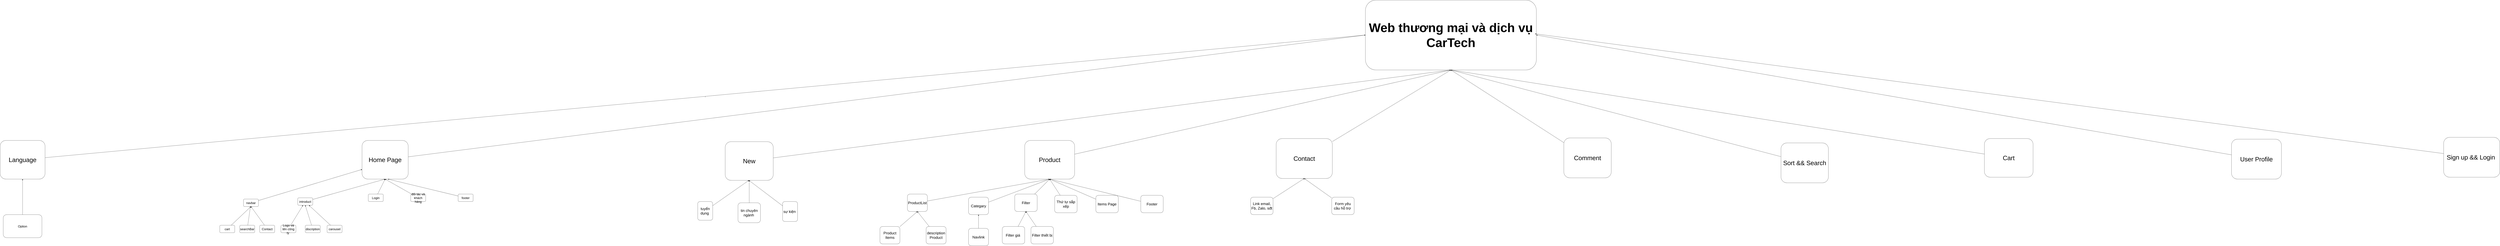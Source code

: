 <mxfile>
    <diagram id="WAVxq-2QbWrq3yw6K1-W" name="Page-1">
        <mxGraphModel dx="15690" dy="2808" grid="1" gridSize="10" guides="1" tooltips="1" connect="1" arrows="1" fold="1" page="1" pageScale="1" pageWidth="850" pageHeight="1100" math="0" shadow="0">
            <root>
                <mxCell id="0"/>
                <mxCell id="1" parent="0"/>
                <mxCell id="2" value="&lt;font style=&quot;font-size: 100px;&quot;&gt;Web thương mại và dịch vụ CarTech&lt;/font&gt;" style="rounded=1;whiteSpace=wrap;html=1;fontStyle=1;fontSize=25;" parent="1" vertex="1">
                    <mxGeometry x="-1020" y="-1100" width="1370" height="560" as="geometry"/>
                </mxCell>
                <mxCell id="278" style="edgeStyle=none;html=1;entryX=0;entryY=0.5;entryDx=0;entryDy=0;fontSize=13;" parent="1" source="3" target="2" edge="1">
                    <mxGeometry relative="1" as="geometry"/>
                </mxCell>
                <mxCell id="3" value="Home Page" style="rounded=1;whiteSpace=wrap;html=1;fontSize=50;" parent="1" vertex="1">
                    <mxGeometry x="-9060" y="25" width="370" height="310" as="geometry"/>
                </mxCell>
                <mxCell id="12" style="edgeStyle=none;html=1;entryX=0.5;entryY=1;entryDx=0;entryDy=0;" parent="1" source="4" target="2" edge="1">
                    <mxGeometry relative="1" as="geometry">
                        <mxPoint x="410" y="80" as="targetPoint"/>
                    </mxGeometry>
                </mxCell>
                <mxCell id="4" value="Contact" style="rounded=1;whiteSpace=wrap;html=1;fontSize=50;" parent="1" vertex="1">
                    <mxGeometry x="-1735" y="10" width="450" height="320" as="geometry"/>
                </mxCell>
                <mxCell id="9" style="edgeStyle=none;html=1;entryX=0.5;entryY=1;entryDx=0;entryDy=0;" parent="1" source="5" target="2" edge="1">
                    <mxGeometry relative="1" as="geometry"/>
                </mxCell>
                <mxCell id="5" value="Product" style="rounded=1;whiteSpace=wrap;html=1;fontSize=50;" parent="1" vertex="1">
                    <mxGeometry x="-3750" y="25" width="400" height="310" as="geometry"/>
                </mxCell>
                <mxCell id="282" style="edgeStyle=none;html=1;entryX=0.5;entryY=1;entryDx=0;entryDy=0;fontSize=100;" edge="1" parent="1" source="6" target="2">
                    <mxGeometry relative="1" as="geometry"/>
                </mxCell>
                <mxCell id="6" value="New" style="rounded=1;whiteSpace=wrap;html=1;fontSize=50;" parent="1" vertex="1">
                    <mxGeometry x="-6150" y="35" width="385" height="310" as="geometry"/>
                </mxCell>
                <mxCell id="237" style="edgeStyle=none;html=1;entryX=0.5;entryY=1;entryDx=0;entryDy=0;" parent="1" source="231" target="3" edge="1">
                    <mxGeometry relative="1" as="geometry"/>
                </mxCell>
                <mxCell id="231" value="introduct" style="rounded=1;whiteSpace=wrap;html=1;fontSize=25;" parent="1" vertex="1">
                    <mxGeometry x="-9575" y="485" width="120" height="60" as="geometry"/>
                </mxCell>
                <mxCell id="242" style="edgeStyle=none;html=1;entryX=0.561;entryY=1;entryDx=0;entryDy=0;entryPerimeter=0;" parent="1" source="232" target="3" edge="1">
                    <mxGeometry relative="1" as="geometry"/>
                </mxCell>
                <mxCell id="232" value="footer" style="rounded=1;whiteSpace=wrap;html=1;fontSize=25;" parent="1" vertex="1">
                    <mxGeometry x="-8290" y="455" width="120" height="60" as="geometry"/>
                </mxCell>
                <mxCell id="270" style="edgeStyle=none;html=1;entryX=0.5;entryY=1;entryDx=0;entryDy=0;fontSize=13;" parent="1" source="233" target="3" edge="1">
                    <mxGeometry relative="1" as="geometry"/>
                </mxCell>
                <mxCell id="233" value="đối tác và khách hàng" style="rounded=1;whiteSpace=wrap;html=1;fontSize=25;" parent="1" vertex="1">
                    <mxGeometry x="-8670" y="455" width="120" height="60" as="geometry"/>
                </mxCell>
                <mxCell id="271" style="edgeStyle=none;html=1;entryX=0;entryY=0.75;entryDx=0;entryDy=0;fontSize=13;" parent="1" source="246" target="3" edge="1">
                    <mxGeometry relative="1" as="geometry"/>
                </mxCell>
                <mxCell id="246" value="navbar" style="rounded=1;whiteSpace=wrap;html=1;fontSize=25;" parent="1" vertex="1">
                    <mxGeometry x="-10010" y="495" width="120" height="60" as="geometry"/>
                </mxCell>
                <mxCell id="261" style="edgeStyle=none;html=1;fontSize=25;" parent="1" source="251" target="231" edge="1">
                    <mxGeometry relative="1" as="geometry"/>
                </mxCell>
                <mxCell id="251" value="Logo và tên công ty&amp;nbsp;" style="rounded=1;whiteSpace=wrap;html=1;fontSize=25;" parent="1" vertex="1">
                    <mxGeometry x="-9710" y="705" width="120" height="60" as="geometry"/>
                </mxCell>
                <mxCell id="263" style="edgeStyle=none;html=1;entryX=0.75;entryY=1;entryDx=0;entryDy=0;fontSize=25;" parent="1" source="253" target="231" edge="1">
                    <mxGeometry relative="1" as="geometry"/>
                </mxCell>
                <mxCell id="253" value="carousel" style="rounded=1;whiteSpace=wrap;html=1;fontSize=25;" parent="1" vertex="1">
                    <mxGeometry x="-9340" y="705" width="120" height="60" as="geometry"/>
                </mxCell>
                <mxCell id="262" style="edgeStyle=none;html=1;entryX=0.5;entryY=1;entryDx=0;entryDy=0;fontSize=25;" parent="1" source="254" target="231" edge="1">
                    <mxGeometry relative="1" as="geometry"/>
                </mxCell>
                <mxCell id="254" value="discription" style="rounded=1;whiteSpace=wrap;html=1;fontSize=25;" parent="1" vertex="1">
                    <mxGeometry x="-9515" y="705" width="120" height="60" as="geometry"/>
                </mxCell>
                <mxCell id="269" style="edgeStyle=none;html=1;entryX=0.5;entryY=1;entryDx=0;entryDy=0;fontSize=13;" parent="1" source="264" target="3" edge="1">
                    <mxGeometry relative="1" as="geometry"/>
                </mxCell>
                <mxCell id="264" value="Login" style="rounded=1;whiteSpace=wrap;html=1;fontSize=25;" parent="1" vertex="1">
                    <mxGeometry x="-9010" y="455" width="120" height="60" as="geometry"/>
                </mxCell>
                <mxCell id="274" style="edgeStyle=none;html=1;fontSize=25;" parent="1" source="266" target="246" edge="1">
                    <mxGeometry relative="1" as="geometry"/>
                </mxCell>
                <mxCell id="266" value="searchBar" style="rounded=1;whiteSpace=wrap;html=1;fontSize=25;" parent="1" vertex="1">
                    <mxGeometry x="-10040" y="705" width="120" height="60" as="geometry"/>
                </mxCell>
                <mxCell id="275" style="edgeStyle=none;html=1;entryX=0.5;entryY=1;entryDx=0;entryDy=0;fontSize=25;" parent="1" source="267" target="246" edge="1">
                    <mxGeometry relative="1" as="geometry"/>
                </mxCell>
                <mxCell id="267" value="Contact" style="rounded=1;whiteSpace=wrap;html=1;fontSize=25;" parent="1" vertex="1">
                    <mxGeometry x="-9880" y="705" width="120" height="60" as="geometry"/>
                </mxCell>
                <mxCell id="273" style="edgeStyle=none;html=1;entryX=0.5;entryY=1;entryDx=0;entryDy=0;fontSize=25;" parent="1" source="272" target="246" edge="1">
                    <mxGeometry relative="1" as="geometry"/>
                </mxCell>
                <mxCell id="272" value="cart" style="rounded=1;whiteSpace=wrap;html=1;fontSize=25;" parent="1" vertex="1">
                    <mxGeometry x="-10200" y="705" width="120" height="60" as="geometry"/>
                </mxCell>
                <mxCell id="294" style="edgeStyle=none;html=1;entryX=1;entryY=0.5;entryDx=0;entryDy=0;fontSize=50;" edge="1" parent="1" source="276" target="2">
                    <mxGeometry relative="1" as="geometry"/>
                </mxCell>
                <mxCell id="276" value="User Profile" style="rounded=1;whiteSpace=wrap;html=1;fontSize=50;" parent="1" vertex="1">
                    <mxGeometry x="5920" y="15" width="400" height="320" as="geometry"/>
                </mxCell>
                <mxCell id="280" value="z" style="edgeStyle=none;html=1;entryX=0;entryY=0.5;entryDx=0;entryDy=0;fontSize=13;" parent="1" source="279" target="2" edge="1">
                    <mxGeometry relative="1" as="geometry"/>
                </mxCell>
                <mxCell id="279" value="Language" style="rounded=1;whiteSpace=wrap;html=1;fontSize=50;" parent="1" vertex="1">
                    <mxGeometry x="-11960" y="25" width="360" height="310" as="geometry"/>
                </mxCell>
                <mxCell id="287" style="edgeStyle=none;html=1;entryX=0.5;entryY=1;entryDx=0;entryDy=0;fontSize=50;" edge="1" parent="1" source="283" target="2">
                    <mxGeometry relative="1" as="geometry"/>
                </mxCell>
                <mxCell id="283" value="Comment" style="rounded=1;whiteSpace=wrap;html=1;fontSize=50;" vertex="1" parent="1">
                    <mxGeometry x="570" y="5" width="380" height="320" as="geometry"/>
                </mxCell>
                <mxCell id="292" style="edgeStyle=none;html=1;entryX=0.5;entryY=1;entryDx=0;entryDy=0;fontSize=50;" edge="1" parent="1" source="284" target="2">
                    <mxGeometry relative="1" as="geometry"/>
                </mxCell>
                <mxCell id="284" value="Sort &amp;amp;&amp;amp; Search" style="rounded=1;whiteSpace=wrap;html=1;fontSize=50;" vertex="1" parent="1">
                    <mxGeometry x="2310" y="45" width="380" height="320" as="geometry"/>
                </mxCell>
                <mxCell id="293" style="edgeStyle=none;html=1;entryX=0.5;entryY=1;entryDx=0;entryDy=0;fontSize=50;" edge="1" parent="1" source="285" target="2">
                    <mxGeometry relative="1" as="geometry"/>
                </mxCell>
                <mxCell id="285" value="Cart" style="rounded=1;whiteSpace=wrap;html=1;fontSize=50;" vertex="1" parent="1">
                    <mxGeometry x="3940" y="10" width="390" height="310" as="geometry"/>
                </mxCell>
                <mxCell id="295" style="edgeStyle=none;html=1;fontSize=50;" edge="1" parent="1" source="286">
                    <mxGeometry relative="1" as="geometry">
                        <mxPoint x="340" y="-830" as="targetPoint"/>
                    </mxGeometry>
                </mxCell>
                <mxCell id="286" value="Sign up &amp;amp;&amp;amp; Login&amp;nbsp;" style="rounded=1;whiteSpace=wrap;html=1;fontSize=50;" vertex="1" parent="1">
                    <mxGeometry x="7620" width="450" height="320" as="geometry"/>
                </mxCell>
                <mxCell id="306" style="edgeStyle=none;html=1;fontSize=30;" edge="1" parent="1" source="299">
                    <mxGeometry relative="1" as="geometry">
                        <mxPoint x="-5960" y="345" as="targetPoint"/>
                    </mxGeometry>
                </mxCell>
                <mxCell id="299" value="tuyển dụng&amp;nbsp;" style="rounded=1;whiteSpace=wrap;html=1;fontSize=30;" vertex="1" parent="1">
                    <mxGeometry x="-6370" y="515" width="120" height="150" as="geometry"/>
                </mxCell>
                <mxCell id="304" style="edgeStyle=none;html=1;fontSize=30;" edge="1" parent="1" source="301" target="6">
                    <mxGeometry relative="1" as="geometry"/>
                </mxCell>
                <mxCell id="301" value="tin chuyên ngành&amp;nbsp;" style="rounded=1;whiteSpace=wrap;html=1;fontSize=30;" vertex="1" parent="1">
                    <mxGeometry x="-6047.5" y="525" width="180" height="160" as="geometry"/>
                </mxCell>
                <mxCell id="305" style="edgeStyle=none;html=1;fontSize=30;" edge="1" parent="1" source="302">
                    <mxGeometry relative="1" as="geometry">
                        <mxPoint x="-5960" y="345" as="targetPoint"/>
                    </mxGeometry>
                </mxCell>
                <mxCell id="302" value="sự kiện&amp;nbsp;" style="rounded=1;whiteSpace=wrap;html=1;fontSize=30;" vertex="1" parent="1">
                    <mxGeometry x="-5690" y="515" width="120" height="160" as="geometry"/>
                </mxCell>
                <mxCell id="318" style="edgeStyle=none;html=1;entryX=0.5;entryY=1;entryDx=0;entryDy=0;fontSize=30;" edge="1" parent="1" source="307" target="5">
                    <mxGeometry relative="1" as="geometry"/>
                </mxCell>
                <mxCell id="307" value="ProductList" style="rounded=1;whiteSpace=wrap;html=1;fontSize=30;" vertex="1" parent="1">
                    <mxGeometry x="-4690" y="455" width="160" height="140" as="geometry"/>
                </mxCell>
                <mxCell id="317" style="edgeStyle=none;html=1;entryX=0.5;entryY=1;entryDx=0;entryDy=0;fontSize=30;" edge="1" parent="1" source="310" target="5">
                    <mxGeometry relative="1" as="geometry"/>
                </mxCell>
                <mxCell id="310" value="Categary" style="rounded=1;whiteSpace=wrap;html=1;fontSize=30;" vertex="1" parent="1">
                    <mxGeometry x="-4200" y="480" width="160" height="140" as="geometry"/>
                </mxCell>
                <mxCell id="321" style="edgeStyle=none;html=1;entryX=0.5;entryY=1;entryDx=0;entryDy=0;fontSize=30;" edge="1" parent="1" source="312" target="5">
                    <mxGeometry relative="1" as="geometry"/>
                </mxCell>
                <mxCell id="312" value="Filter" style="rounded=1;whiteSpace=wrap;html=1;fontSize=30;" vertex="1" parent="1">
                    <mxGeometry x="-3830" y="455" width="180" height="140" as="geometry"/>
                </mxCell>
                <mxCell id="316" style="edgeStyle=none;html=1;entryX=0.5;entryY=1;entryDx=0;entryDy=0;fontSize=30;" edge="1" parent="1" source="315" target="307">
                    <mxGeometry relative="1" as="geometry"/>
                </mxCell>
                <mxCell id="315" value="Product Items" style="rounded=1;whiteSpace=wrap;html=1;fontSize=30;" vertex="1" parent="1">
                    <mxGeometry x="-4910" y="715" width="160" height="140" as="geometry"/>
                </mxCell>
                <mxCell id="324" style="edgeStyle=none;html=1;entryX=0.5;entryY=1;entryDx=0;entryDy=0;fontSize=30;" edge="1" parent="1" source="320" target="5">
                    <mxGeometry relative="1" as="geometry"/>
                </mxCell>
                <mxCell id="320" value="Thứ tự sắp xếp" style="rounded=1;whiteSpace=wrap;html=1;fontSize=30;" vertex="1" parent="1">
                    <mxGeometry x="-3510" y="465" width="180" height="140" as="geometry"/>
                </mxCell>
                <mxCell id="327" style="edgeStyle=none;html=1;entryX=0.5;entryY=1;entryDx=0;entryDy=0;fontSize=30;" edge="1" parent="1" source="326" target="5">
                    <mxGeometry relative="1" as="geometry"/>
                </mxCell>
                <mxCell id="326" value="Items Page" style="rounded=1;whiteSpace=wrap;html=1;fontSize=30;" vertex="1" parent="1">
                    <mxGeometry x="-3180" y="465" width="180" height="140" as="geometry"/>
                </mxCell>
                <mxCell id="331" style="edgeStyle=none;html=1;entryX=0.5;entryY=1;entryDx=0;entryDy=0;fontSize=30;" edge="1" parent="1" source="328" target="312">
                    <mxGeometry relative="1" as="geometry"/>
                </mxCell>
                <mxCell id="328" value="Filter thiết bị" style="rounded=1;whiteSpace=wrap;html=1;fontSize=30;" vertex="1" parent="1">
                    <mxGeometry x="-3700" y="715" width="180" height="140" as="geometry"/>
                </mxCell>
                <mxCell id="330" style="edgeStyle=none;html=1;entryX=0.5;entryY=1;entryDx=0;entryDy=0;fontSize=30;" edge="1" parent="1" source="329" target="312">
                    <mxGeometry relative="1" as="geometry"/>
                </mxCell>
                <mxCell id="329" value="Filter giá&amp;nbsp;" style="rounded=1;whiteSpace=wrap;html=1;fontSize=30;" vertex="1" parent="1">
                    <mxGeometry x="-3930" y="715" width="180" height="140" as="geometry"/>
                </mxCell>
                <mxCell id="333" style="edgeStyle=none;html=1;entryX=0.5;entryY=1;entryDx=0;entryDy=0;fontSize=30;" edge="1" parent="1" source="332" target="5">
                    <mxGeometry relative="1" as="geometry"/>
                </mxCell>
                <mxCell id="332" value="Footer" style="rounded=1;whiteSpace=wrap;html=1;fontSize=30;" vertex="1" parent="1">
                    <mxGeometry x="-2820" y="465" width="180" height="140" as="geometry"/>
                </mxCell>
                <mxCell id="336" style="edgeStyle=none;html=1;entryX=0.5;entryY=1;entryDx=0;entryDy=0;fontSize=25;" edge="1" parent="1" source="335" target="307">
                    <mxGeometry relative="1" as="geometry"/>
                </mxCell>
                <mxCell id="335" value="description Product" style="rounded=1;whiteSpace=wrap;html=1;fontSize=30;" vertex="1" parent="1">
                    <mxGeometry x="-4540" y="715" width="160" height="140" as="geometry"/>
                </mxCell>
                <mxCell id="338" style="edgeStyle=none;html=1;fontSize=25;" edge="1" parent="1" source="337" target="310">
                    <mxGeometry relative="1" as="geometry"/>
                </mxCell>
                <mxCell id="337" value="Navlink" style="rounded=1;whiteSpace=wrap;html=1;fontSize=30;" vertex="1" parent="1">
                    <mxGeometry x="-4200" y="730" width="160" height="140" as="geometry"/>
                </mxCell>
                <mxCell id="342" style="edgeStyle=none;html=1;entryX=0.5;entryY=1;entryDx=0;entryDy=0;fontSize=25;" edge="1" parent="1" source="339" target="4">
                    <mxGeometry relative="1" as="geometry"/>
                </mxCell>
                <mxCell id="339" value="Form yêu cầu hỗ trợ&amp;nbsp;" style="rounded=1;whiteSpace=wrap;html=1;fontSize=30;" vertex="1" parent="1">
                    <mxGeometry x="-1290" y="480" width="180" height="140" as="geometry"/>
                </mxCell>
                <mxCell id="341" style="edgeStyle=none;html=1;entryX=0.5;entryY=1;entryDx=0;entryDy=0;fontSize=25;" edge="1" parent="1" source="340" target="4">
                    <mxGeometry relative="1" as="geometry"/>
                </mxCell>
                <mxCell id="340" value="Link email, Fb, Zalo, sđt" style="rounded=1;whiteSpace=wrap;html=1;fontSize=30;" vertex="1" parent="1">
                    <mxGeometry x="-1940" y="480" width="180" height="140" as="geometry"/>
                </mxCell>
                <mxCell id="344" style="edgeStyle=none;html=1;entryX=0.5;entryY=1;entryDx=0;entryDy=0;fontSize=25;" edge="1" parent="1" source="343" target="279">
                    <mxGeometry relative="1" as="geometry"/>
                </mxCell>
                <mxCell id="343" value="Option&lt;br&gt;" style="rounded=1;whiteSpace=wrap;html=1;fontSize=25;" vertex="1" parent="1">
                    <mxGeometry x="-11935" y="620" width="310" height="185" as="geometry"/>
                </mxCell>
            </root>
        </mxGraphModel>
    </diagram>
</mxfile>